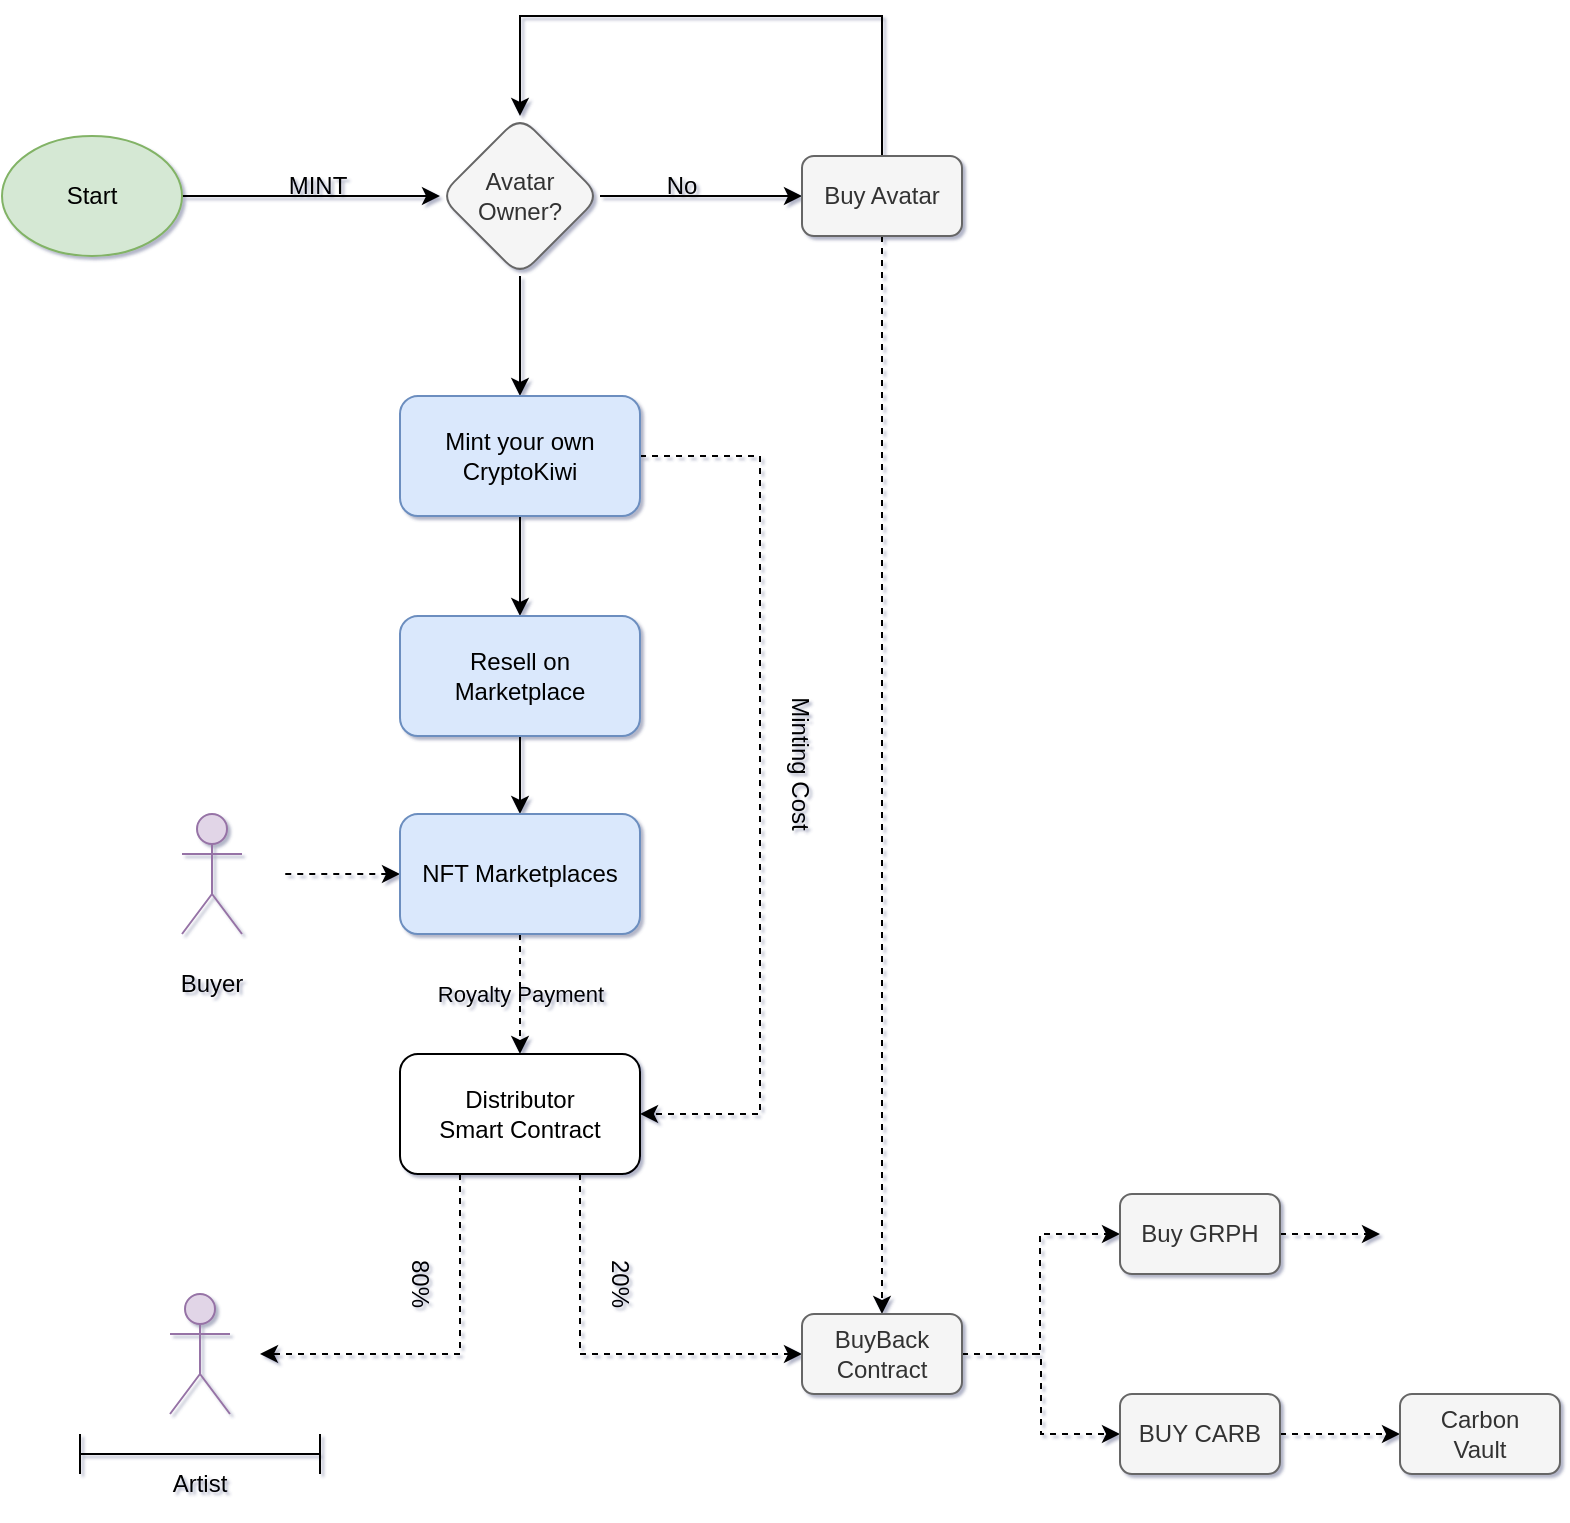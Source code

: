 <mxfile version="20.4.1" type="github"><diagram id="_UXg3EZRKqw_mdlAzJet" name="Page-1"><mxGraphModel dx="1239" dy="2281" grid="1" gridSize="10" guides="1" tooltips="1" connect="1" arrows="1" fold="1" page="1" pageScale="1" pageWidth="827" pageHeight="1169" background="none" math="0" shadow="1"><root><mxCell id="0"/><mxCell id="1" parent="0"/><mxCell id="QuIaBzUg3UuywY2mTjsj-6" style="edgeStyle=orthogonalEdgeStyle;rounded=0;orthogonalLoop=1;jettySize=auto;html=1;exitX=1;exitY=0.5;exitDx=0;exitDy=0;entryX=0;entryY=0.5;entryDx=0;entryDy=0;" parent="1" source="QuIaBzUg3UuywY2mTjsj-1" target="QuIaBzUg3UuywY2mTjsj-2" edge="1"><mxGeometry relative="1" as="geometry"/></mxCell><mxCell id="QuIaBzUg3UuywY2mTjsj-10" style="edgeStyle=orthogonalEdgeStyle;rounded=0;orthogonalLoop=1;jettySize=auto;html=1;exitX=0.5;exitY=1;exitDx=0;exitDy=0;entryX=0.5;entryY=0;entryDx=0;entryDy=0;" parent="1" source="QuIaBzUg3UuywY2mTjsj-1" target="QuIaBzUg3UuywY2mTjsj-9" edge="1"><mxGeometry relative="1" as="geometry"/></mxCell><mxCell id="QuIaBzUg3UuywY2mTjsj-1" value="Avatar Owner?" style="rhombus;whiteSpace=wrap;html=1;rounded=1;fillColor=#f5f5f5;fontColor=#333333;strokeColor=#666666;" parent="1" vertex="1"><mxGeometry x="230" y="-819" width="80" height="80" as="geometry"/></mxCell><mxCell id="QuIaBzUg3UuywY2mTjsj-3" style="edgeStyle=orthogonalEdgeStyle;rounded=0;orthogonalLoop=1;jettySize=auto;html=1;exitX=0.5;exitY=0;exitDx=0;exitDy=0;entryX=0.5;entryY=0;entryDx=0;entryDy=0;" parent="1" source="QuIaBzUg3UuywY2mTjsj-2" target="QuIaBzUg3UuywY2mTjsj-1" edge="1"><mxGeometry relative="1" as="geometry"><Array as="points"><mxPoint x="451" y="-869"/><mxPoint x="270" y="-869"/></Array></mxGeometry></mxCell><mxCell id="bduGYvhW30INQsXJT5ZD-14" style="edgeStyle=orthogonalEdgeStyle;rounded=0;orthogonalLoop=1;jettySize=auto;html=1;exitX=0.5;exitY=1;exitDx=0;exitDy=0;entryX=0.5;entryY=0;entryDx=0;entryDy=0;dashed=1;" parent="1" source="QuIaBzUg3UuywY2mTjsj-2" target="bduGYvhW30INQsXJT5ZD-12" edge="1"><mxGeometry relative="1" as="geometry"/></mxCell><mxCell id="QuIaBzUg3UuywY2mTjsj-2" value="Buy Avatar" style="rounded=1;whiteSpace=wrap;html=1;glass=0;fillColor=#f5f5f5;fontColor=#333333;strokeColor=#666666;" parent="1" vertex="1"><mxGeometry x="411" y="-799" width="80" height="40" as="geometry"/></mxCell><mxCell id="QuIaBzUg3UuywY2mTjsj-5" style="edgeStyle=orthogonalEdgeStyle;rounded=0;orthogonalLoop=1;jettySize=auto;html=1;exitX=1;exitY=0.5;exitDx=0;exitDy=0;entryX=0;entryY=0.5;entryDx=0;entryDy=0;" parent="1" source="QuIaBzUg3UuywY2mTjsj-4" target="QuIaBzUg3UuywY2mTjsj-1" edge="1"><mxGeometry relative="1" as="geometry"/></mxCell><mxCell id="QuIaBzUg3UuywY2mTjsj-4" value="Start" style="ellipse;whiteSpace=wrap;html=1;fillColor=#d5e8d4;strokeColor=#82b366;" parent="1" vertex="1"><mxGeometry x="11" y="-809" width="90" height="60" as="geometry"/></mxCell><mxCell id="QuIaBzUg3UuywY2mTjsj-8" value="No" style="text;html=1;strokeColor=none;fillColor=none;align=center;verticalAlign=middle;whiteSpace=wrap;rounded=0;labelBackgroundColor=none;" parent="1" vertex="1"><mxGeometry x="321" y="-799" width="60" height="30" as="geometry"/></mxCell><mxCell id="QuIaBzUg3UuywY2mTjsj-13" style="edgeStyle=orthogonalEdgeStyle;rounded=0;orthogonalLoop=1;jettySize=auto;html=1;exitX=0.5;exitY=1;exitDx=0;exitDy=0;entryX=0.5;entryY=0;entryDx=0;entryDy=0;" parent="1" source="QuIaBzUg3UuywY2mTjsj-9" target="QuIaBzUg3UuywY2mTjsj-11" edge="1"><mxGeometry relative="1" as="geometry"/></mxCell><mxCell id="Pm1PxJtQP01OEuUM-juH-1" style="edgeStyle=orthogonalEdgeStyle;rounded=0;orthogonalLoop=1;jettySize=auto;html=1;exitX=1;exitY=0.5;exitDx=0;exitDy=0;entryX=1;entryY=0.5;entryDx=0;entryDy=0;dashed=1;" parent="1" source="QuIaBzUg3UuywY2mTjsj-9" target="WOP9kb_ligrmdYlrK7DN-1" edge="1"><mxGeometry relative="1" as="geometry"><Array as="points"><mxPoint x="390" y="-649"/><mxPoint x="390" y="-320"/></Array></mxGeometry></mxCell><mxCell id="QuIaBzUg3UuywY2mTjsj-9" value="Mint your own CryptoKiwi" style="rounded=1;whiteSpace=wrap;html=1;verticalAlign=middle;fillColor=#dae8fc;strokeColor=#6c8ebf;" parent="1" vertex="1"><mxGeometry x="210" y="-679" width="120" height="60" as="geometry"/></mxCell><mxCell id="QuIaBzUg3UuywY2mTjsj-17" style="edgeStyle=orthogonalEdgeStyle;rounded=0;orthogonalLoop=1;jettySize=auto;html=1;exitX=0.5;exitY=1;exitDx=0;exitDy=0;entryX=0.5;entryY=0;entryDx=0;entryDy=0;" parent="1" source="QuIaBzUg3UuywY2mTjsj-11" target="QuIaBzUg3UuywY2mTjsj-15" edge="1"><mxGeometry relative="1" as="geometry"/></mxCell><mxCell id="QuIaBzUg3UuywY2mTjsj-11" value="Resell on Marketplace" style="rounded=1;whiteSpace=wrap;html=1;verticalAlign=middle;fillColor=#dae8fc;strokeColor=#6c8ebf;" parent="1" vertex="1"><mxGeometry x="210" y="-569" width="120" height="60" as="geometry"/></mxCell><mxCell id="WOP9kb_ligrmdYlrK7DN-3" value="Royalty Payment" style="edgeStyle=orthogonalEdgeStyle;rounded=0;orthogonalLoop=1;jettySize=auto;html=1;exitX=0.5;exitY=1;exitDx=0;exitDy=0;entryX=0.5;entryY=0;entryDx=0;entryDy=0;dashed=1;labelBackgroundColor=none;" parent="1" source="QuIaBzUg3UuywY2mTjsj-15" target="WOP9kb_ligrmdYlrK7DN-1" edge="1"><mxGeometry relative="1" as="geometry"/></mxCell><mxCell id="vS0mOCaokGMMlRBcoSL3-7" style="edgeStyle=orthogonalEdgeStyle;rounded=0;orthogonalLoop=1;jettySize=auto;html=1;exitX=0;exitY=0.5;exitDx=0;exitDy=0;labelBackgroundColor=none;dashed=1;startArrow=classic;startFill=1;endArrow=none;endFill=0;" parent="1" source="QuIaBzUg3UuywY2mTjsj-15" edge="1"><mxGeometry relative="1" as="geometry"><mxPoint x="150" y="-440" as="targetPoint"/></mxGeometry></mxCell><mxCell id="QuIaBzUg3UuywY2mTjsj-15" value="NFT Marketplaces" style="rounded=1;whiteSpace=wrap;html=1;verticalAlign=middle;fillColor=#dae8fc;strokeColor=#6c8ebf;" parent="1" vertex="1"><mxGeometry x="210" y="-470" width="120" height="60" as="geometry"/></mxCell><mxCell id="QuIaBzUg3UuywY2mTjsj-18" value="MINT" style="text;html=1;strokeColor=none;fillColor=none;align=center;verticalAlign=middle;whiteSpace=wrap;rounded=0;labelBackgroundColor=none;" parent="1" vertex="1"><mxGeometry x="139" y="-799" width="60" height="30" as="geometry"/></mxCell><mxCell id="Pm1PxJtQP01OEuUM-juH-2" style="edgeStyle=orthogonalEdgeStyle;rounded=0;orthogonalLoop=1;jettySize=auto;html=1;exitX=0.25;exitY=1;exitDx=0;exitDy=0;dashed=1;" parent="1" source="WOP9kb_ligrmdYlrK7DN-1" edge="1"><mxGeometry relative="1" as="geometry"><mxPoint x="140" y="-200" as="targetPoint"/><Array as="points"><mxPoint x="240" y="-200"/><mxPoint x="170" y="-200"/></Array></mxGeometry></mxCell><mxCell id="bduGYvhW30INQsXJT5ZD-2" style="edgeStyle=orthogonalEdgeStyle;rounded=0;orthogonalLoop=1;jettySize=auto;html=1;exitX=0.75;exitY=1;exitDx=0;exitDy=0;entryX=0;entryY=0.5;entryDx=0;entryDy=0;dashed=1;" parent="1" source="WOP9kb_ligrmdYlrK7DN-1" target="bduGYvhW30INQsXJT5ZD-12" edge="1"><mxGeometry relative="1" as="geometry"><mxPoint x="400" y="-200" as="targetPoint"/></mxGeometry></mxCell><mxCell id="WOP9kb_ligrmdYlrK7DN-1" value="Distributor&lt;br&gt;Smart Contract" style="rounded=1;whiteSpace=wrap;html=1;" parent="1" vertex="1"><mxGeometry x="210" y="-350" width="120" height="60" as="geometry"/></mxCell><mxCell id="bduGYvhW30INQsXJT5ZD-6" style="edgeStyle=orthogonalEdgeStyle;rounded=0;orthogonalLoop=1;jettySize=auto;html=1;exitX=1;exitY=0.5;exitDx=0;exitDy=0;entryX=0;entryY=0.5;entryDx=0;entryDy=0;dashed=1;" parent="1" edge="1"><mxGeometry relative="1" as="geometry"><mxPoint x="520" y="-200" as="sourcePoint"/><mxPoint x="570" y="-260" as="targetPoint"/><Array as="points"><mxPoint x="530" y="-200"/><mxPoint x="530" y="-260"/></Array></mxGeometry></mxCell><mxCell id="bduGYvhW30INQsXJT5ZD-7" style="edgeStyle=orthogonalEdgeStyle;rounded=0;orthogonalLoop=1;jettySize=auto;html=1;exitX=1;exitY=0.5;exitDx=0;exitDy=0;entryX=0;entryY=0.5;entryDx=0;entryDy=0;dashed=1;" parent="1" source="bduGYvhW30INQsXJT5ZD-12" target="bduGYvhW30INQsXJT5ZD-16" edge="1"><mxGeometry relative="1" as="geometry"><mxPoint x="520" y="-200" as="sourcePoint"/><mxPoint x="570" y="-140" as="targetPoint"/></mxGeometry></mxCell><mxCell id="bduGYvhW30INQsXJT5ZD-10" style="edgeStyle=orthogonalEdgeStyle;rounded=0;orthogonalLoop=1;jettySize=auto;html=1;exitX=1;exitY=0.5;exitDx=0;exitDy=0;dashed=1;entryX=0;entryY=0.5;entryDx=0;entryDy=0;" parent="1" source="bduGYvhW30INQsXJT5ZD-16" target="bduGYvhW30INQsXJT5ZD-17" edge="1"><mxGeometry relative="1" as="geometry"><mxPoint x="690" y="-140" as="sourcePoint"/><mxPoint x="680" y="-160" as="targetPoint"/></mxGeometry></mxCell><mxCell id="bduGYvhW30INQsXJT5ZD-8" style="edgeStyle=orthogonalEdgeStyle;rounded=0;orthogonalLoop=1;jettySize=auto;html=1;exitX=1;exitY=0.5;exitDx=0;exitDy=0;dashed=1;" parent="1" source="bduGYvhW30INQsXJT5ZD-15" edge="1"><mxGeometry relative="1" as="geometry"><mxPoint x="690" y="-260" as="sourcePoint"/><mxPoint x="700" y="-260" as="targetPoint"/></mxGeometry></mxCell><mxCell id="bduGYvhW30INQsXJT5ZD-5" value="" style="shape=image;html=1;verticalAlign=top;verticalLabelPosition=bottom;labelBackgroundColor=#ffffff;imageAspect=0;aspect=fixed;image=https://cdn4.iconfinder.com/data/icons/christmas-2434/128/Artboard_42-128.png" parent="1" vertex="1"><mxGeometry x="700" y="-310" width="80" height="80" as="geometry"/></mxCell><mxCell id="bduGYvhW30INQsXJT5ZD-12" value="BuyBack&lt;br&gt;Contract" style="rounded=1;whiteSpace=wrap;html=1;glass=0;fillColor=#f5f5f5;fontColor=#333333;strokeColor=#666666;" parent="1" vertex="1"><mxGeometry x="411" y="-220" width="80" height="40" as="geometry"/></mxCell><mxCell id="bduGYvhW30INQsXJT5ZD-15" value="Buy GRPH" style="rounded=1;whiteSpace=wrap;html=1;glass=0;fillColor=#f5f5f5;fontColor=#333333;strokeColor=#666666;" parent="1" vertex="1"><mxGeometry x="570" y="-280" width="80" height="40" as="geometry"/></mxCell><mxCell id="bduGYvhW30INQsXJT5ZD-16" value="BUY CARB" style="rounded=1;whiteSpace=wrap;html=1;glass=0;fillColor=#f5f5f5;fontColor=#333333;strokeColor=#666666;" parent="1" vertex="1"><mxGeometry x="570" y="-180" width="80" height="40" as="geometry"/></mxCell><mxCell id="bduGYvhW30INQsXJT5ZD-17" value="Carbon&lt;br&gt;Vault" style="rounded=1;whiteSpace=wrap;html=1;glass=0;fillColor=#f5f5f5;fontColor=#333333;strokeColor=#666666;" parent="1" vertex="1"><mxGeometry x="710" y="-180" width="80" height="40" as="geometry"/></mxCell><mxCell id="bduGYvhW30INQsXJT5ZD-19" value="" style="shape=umlActor;verticalLabelPosition=bottom;verticalAlign=top;html=1;outlineConnect=0;fillColor=#e1d5e7;strokeColor=#9673a6;" parent="1" vertex="1"><mxGeometry x="95" y="-230" width="30" height="60" as="geometry"/></mxCell><mxCell id="bduGYvhW30INQsXJT5ZD-21" value="" style="shape=crossbar;whiteSpace=wrap;html=1;rounded=1;" parent="1" vertex="1"><mxGeometry x="50" y="-160" width="120" height="20" as="geometry"/></mxCell><mxCell id="bduGYvhW30INQsXJT5ZD-23" value="Artist" style="text;html=1;strokeColor=none;fillColor=none;align=center;verticalAlign=middle;whiteSpace=wrap;rounded=0;" parent="1" vertex="1"><mxGeometry x="50" y="-150" width="120" height="30" as="geometry"/></mxCell><mxCell id="vS0mOCaokGMMlRBcoSL3-2" value="80%" style="text;html=1;strokeColor=none;fillColor=none;align=center;verticalAlign=middle;whiteSpace=wrap;rounded=0;labelBackgroundColor=none;rotation=90;" parent="1" vertex="1"><mxGeometry x="190" y="-250" width="60" height="30" as="geometry"/></mxCell><mxCell id="vS0mOCaokGMMlRBcoSL3-3" value="20%" style="text;html=1;strokeColor=none;fillColor=none;align=center;verticalAlign=middle;whiteSpace=wrap;rounded=0;labelBackgroundColor=none;rotation=90;" parent="1" vertex="1"><mxGeometry x="290" y="-250" width="60" height="30" as="geometry"/></mxCell><mxCell id="vS0mOCaokGMMlRBcoSL3-4" value="" style="shape=umlActor;verticalLabelPosition=bottom;verticalAlign=top;html=1;outlineConnect=0;fillColor=#e1d5e7;strokeColor=#9673a6;" parent="1" vertex="1"><mxGeometry x="101" y="-470" width="30" height="60" as="geometry"/></mxCell><mxCell id="vS0mOCaokGMMlRBcoSL3-5" value="Buyer" style="text;html=1;strokeColor=none;fillColor=none;align=center;verticalAlign=middle;whiteSpace=wrap;rounded=0;" parent="1" vertex="1"><mxGeometry x="56" y="-400" width="120" height="30" as="geometry"/></mxCell><mxCell id="vS0mOCaokGMMlRBcoSL3-8" value="Minting Cost" style="text;html=1;strokeColor=none;fillColor=none;align=center;verticalAlign=middle;whiteSpace=wrap;rounded=0;labelBackgroundColor=none;rotation=90;" parent="1" vertex="1"><mxGeometry x="365" y="-510" width="90" height="30" as="geometry"/></mxCell></root></mxGraphModel></diagram></mxfile>